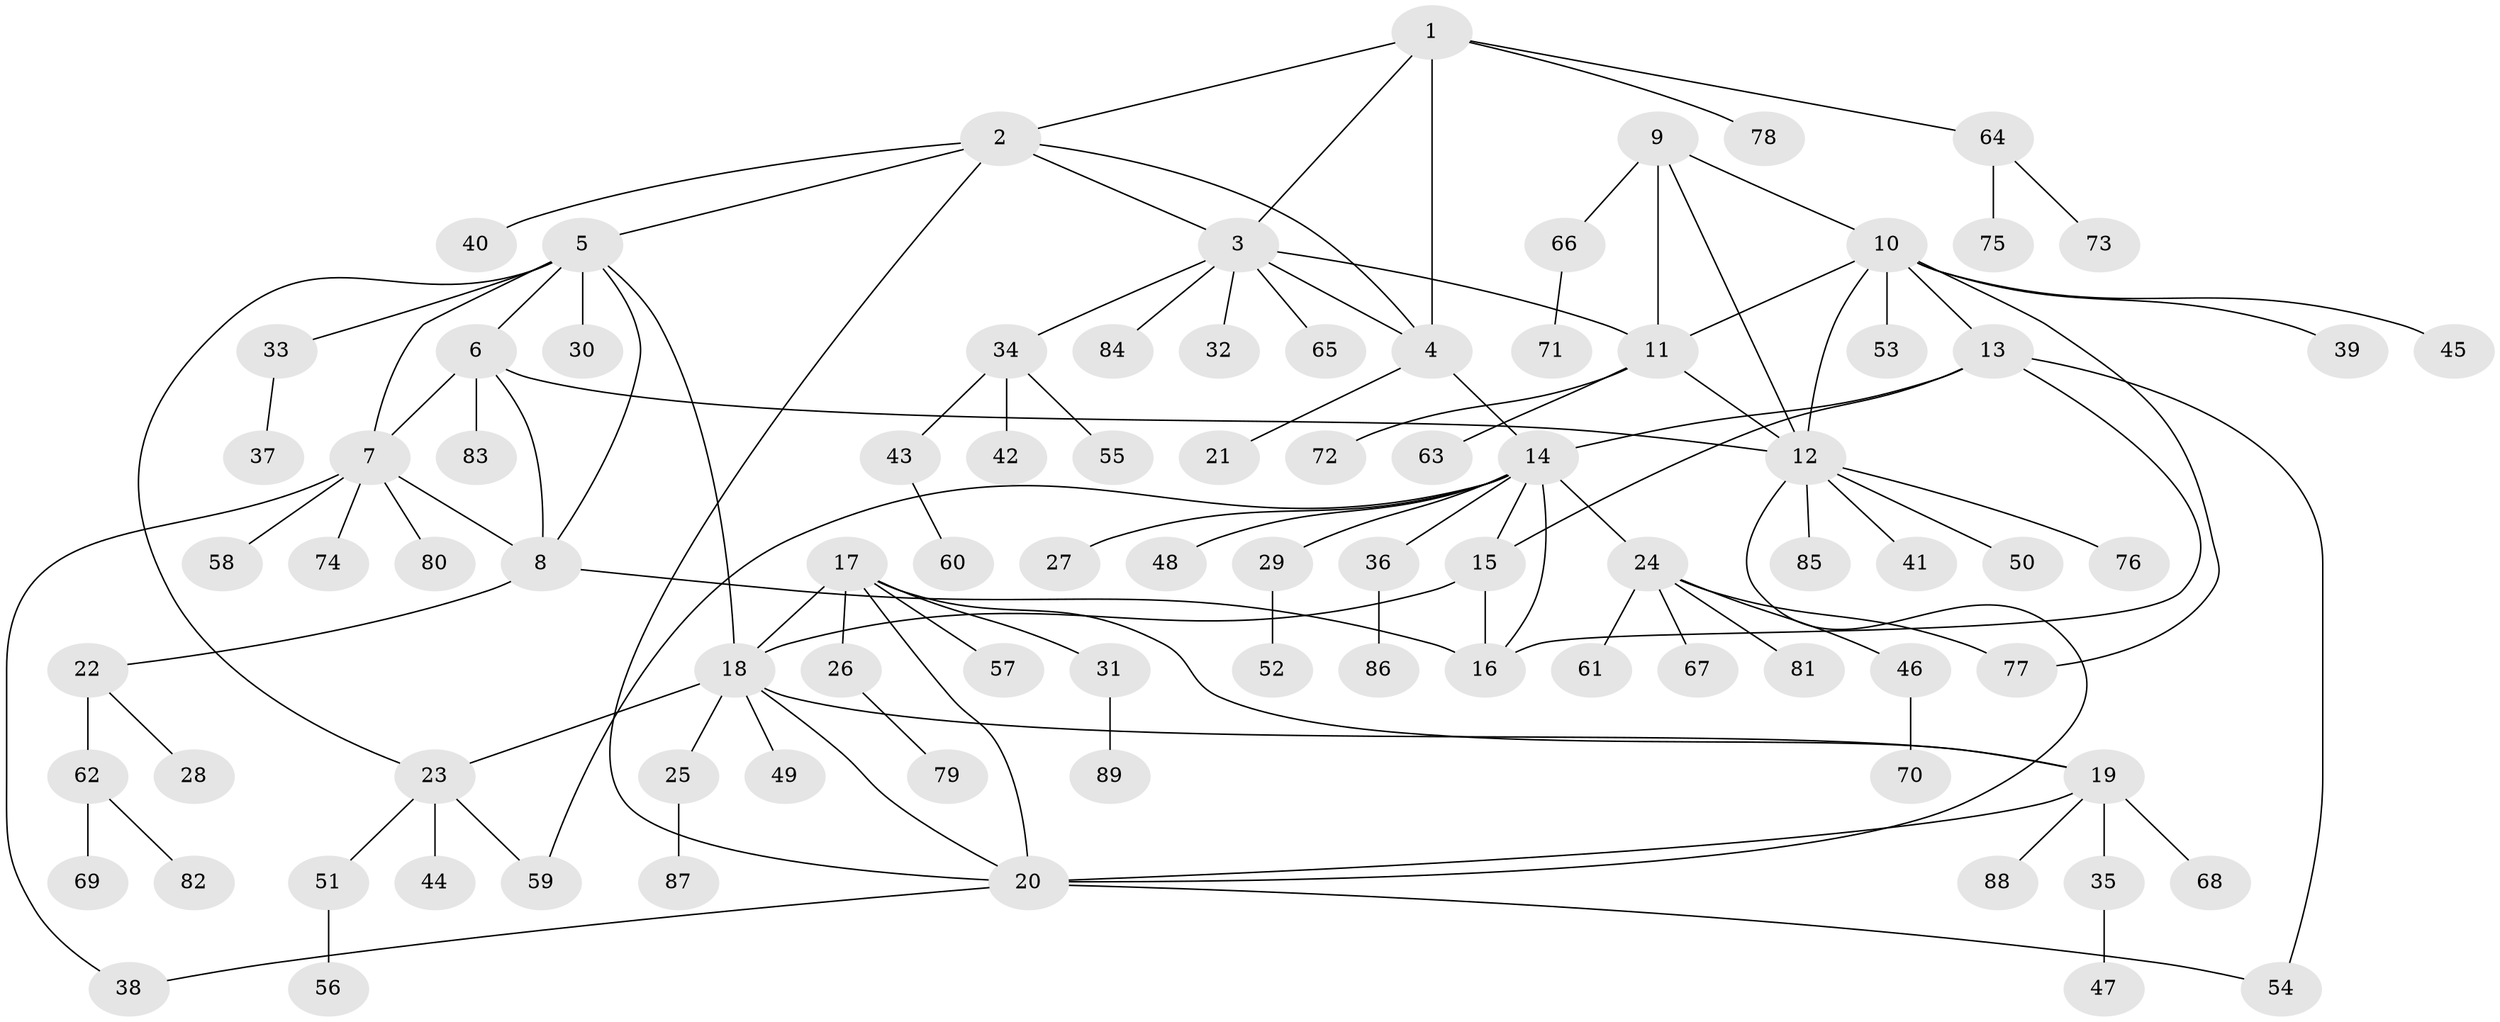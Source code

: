 // coarse degree distribution, {4: 0.046875, 9: 0.046875, 12: 0.015625, 6: 0.0625, 7: 0.015625, 5: 0.046875, 8: 0.015625, 3: 0.046875, 1: 0.59375, 2: 0.109375}
// Generated by graph-tools (version 1.1) at 2025/52/02/27/25 19:52:18]
// undirected, 89 vertices, 114 edges
graph export_dot {
graph [start="1"]
  node [color=gray90,style=filled];
  1;
  2;
  3;
  4;
  5;
  6;
  7;
  8;
  9;
  10;
  11;
  12;
  13;
  14;
  15;
  16;
  17;
  18;
  19;
  20;
  21;
  22;
  23;
  24;
  25;
  26;
  27;
  28;
  29;
  30;
  31;
  32;
  33;
  34;
  35;
  36;
  37;
  38;
  39;
  40;
  41;
  42;
  43;
  44;
  45;
  46;
  47;
  48;
  49;
  50;
  51;
  52;
  53;
  54;
  55;
  56;
  57;
  58;
  59;
  60;
  61;
  62;
  63;
  64;
  65;
  66;
  67;
  68;
  69;
  70;
  71;
  72;
  73;
  74;
  75;
  76;
  77;
  78;
  79;
  80;
  81;
  82;
  83;
  84;
  85;
  86;
  87;
  88;
  89;
  1 -- 2;
  1 -- 3;
  1 -- 4;
  1 -- 64;
  1 -- 78;
  2 -- 3;
  2 -- 4;
  2 -- 5;
  2 -- 20;
  2 -- 40;
  3 -- 4;
  3 -- 11;
  3 -- 32;
  3 -- 34;
  3 -- 65;
  3 -- 84;
  4 -- 14;
  4 -- 21;
  5 -- 6;
  5 -- 7;
  5 -- 8;
  5 -- 18;
  5 -- 23;
  5 -- 30;
  5 -- 33;
  6 -- 7;
  6 -- 8;
  6 -- 12;
  6 -- 83;
  7 -- 8;
  7 -- 38;
  7 -- 58;
  7 -- 74;
  7 -- 80;
  8 -- 16;
  8 -- 22;
  9 -- 10;
  9 -- 11;
  9 -- 12;
  9 -- 66;
  10 -- 11;
  10 -- 12;
  10 -- 13;
  10 -- 39;
  10 -- 45;
  10 -- 53;
  10 -- 77;
  11 -- 12;
  11 -- 63;
  11 -- 72;
  12 -- 20;
  12 -- 41;
  12 -- 50;
  12 -- 76;
  12 -- 85;
  13 -- 14;
  13 -- 15;
  13 -- 16;
  13 -- 54;
  14 -- 15;
  14 -- 16;
  14 -- 24;
  14 -- 27;
  14 -- 29;
  14 -- 36;
  14 -- 48;
  14 -- 59;
  15 -- 16;
  15 -- 18;
  17 -- 18;
  17 -- 19;
  17 -- 20;
  17 -- 26;
  17 -- 31;
  17 -- 57;
  18 -- 19;
  18 -- 20;
  18 -- 23;
  18 -- 25;
  18 -- 49;
  19 -- 20;
  19 -- 35;
  19 -- 68;
  19 -- 88;
  20 -- 38;
  20 -- 54;
  22 -- 28;
  22 -- 62;
  23 -- 44;
  23 -- 51;
  23 -- 59;
  24 -- 46;
  24 -- 61;
  24 -- 67;
  24 -- 77;
  24 -- 81;
  25 -- 87;
  26 -- 79;
  29 -- 52;
  31 -- 89;
  33 -- 37;
  34 -- 42;
  34 -- 43;
  34 -- 55;
  35 -- 47;
  36 -- 86;
  43 -- 60;
  46 -- 70;
  51 -- 56;
  62 -- 69;
  62 -- 82;
  64 -- 73;
  64 -- 75;
  66 -- 71;
}
